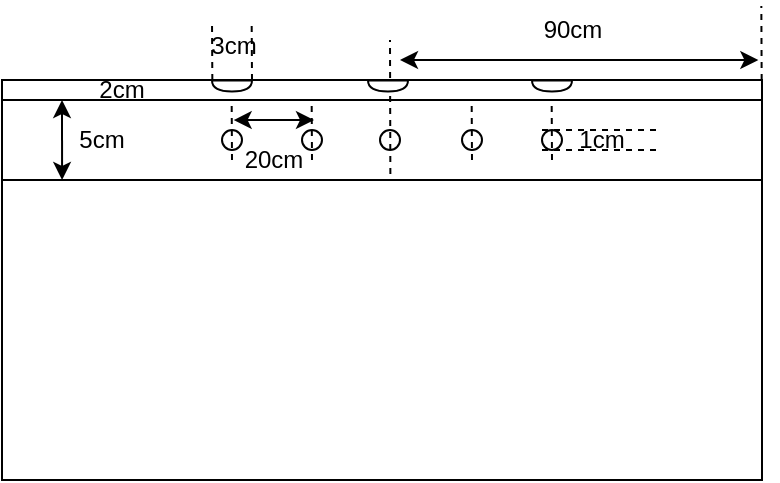 <mxfile version="24.7.12">
  <diagram name="第 1 页" id="TZFfbjAKG4-1BkYDQpBm">
    <mxGraphModel dx="395" dy="245" grid="1" gridSize="10" guides="1" tooltips="1" connect="1" arrows="1" fold="1" page="1" pageScale="1" pageWidth="827" pageHeight="1169" math="0" shadow="0">
      <root>
        <mxCell id="0" />
        <mxCell id="1" parent="0" />
        <mxCell id="57cuToI_xoXF8MMXr-vU-1" value="" style="rounded=0;whiteSpace=wrap;html=1;strokeWidth=1;" vertex="1" parent="1">
          <mxGeometry x="220" y="290" width="380" height="200" as="geometry" />
        </mxCell>
        <mxCell id="57cuToI_xoXF8MMXr-vU-6" value="" style="rounded=0;whiteSpace=wrap;html=1;" vertex="1" parent="1">
          <mxGeometry x="220" y="300" width="380" height="40" as="geometry" />
        </mxCell>
        <mxCell id="57cuToI_xoXF8MMXr-vU-7" value="" style="ellipse;whiteSpace=wrap;html=1;aspect=fixed;" vertex="1" parent="1">
          <mxGeometry x="370" y="315" width="10" height="10" as="geometry" />
        </mxCell>
        <mxCell id="57cuToI_xoXF8MMXr-vU-11" value="" style="ellipse;whiteSpace=wrap;html=1;aspect=fixed;" vertex="1" parent="1">
          <mxGeometry x="409" y="315" width="10" height="10" as="geometry" />
        </mxCell>
        <mxCell id="57cuToI_xoXF8MMXr-vU-12" value="" style="ellipse;whiteSpace=wrap;html=1;aspect=fixed;" vertex="1" parent="1">
          <mxGeometry x="450" y="315" width="10" height="10" as="geometry" />
        </mxCell>
        <mxCell id="57cuToI_xoXF8MMXr-vU-13" value="" style="ellipse;whiteSpace=wrap;html=1;aspect=fixed;" vertex="1" parent="1">
          <mxGeometry x="490" y="315" width="10" height="10" as="geometry" />
        </mxCell>
        <mxCell id="57cuToI_xoXF8MMXr-vU-14" value="" style="ellipse;whiteSpace=wrap;html=1;aspect=fixed;" vertex="1" parent="1">
          <mxGeometry x="330" y="315" width="10" height="10" as="geometry" />
        </mxCell>
        <mxCell id="57cuToI_xoXF8MMXr-vU-16" value="" style="endArrow=classic;startArrow=classic;html=1;rounded=0;exitX=0.289;exitY=0.469;exitDx=0;exitDy=0;exitPerimeter=0;" edge="1" parent="1">
          <mxGeometry width="50" height="50" relative="1" as="geometry">
            <mxPoint x="335.82" y="310.05" as="sourcePoint" />
            <mxPoint x="376" y="310" as="targetPoint" />
            <Array as="points">
              <mxPoint x="355.82" y="310" />
            </Array>
          </mxGeometry>
        </mxCell>
        <mxCell id="57cuToI_xoXF8MMXr-vU-20" value="" style="endArrow=none;dashed=1;html=1;rounded=0;" edge="1" parent="1">
          <mxGeometry width="50" height="50" relative="1" as="geometry">
            <mxPoint x="335" y="330" as="sourcePoint" />
            <mxPoint x="334.83" y="300" as="targetPoint" />
          </mxGeometry>
        </mxCell>
        <mxCell id="57cuToI_xoXF8MMXr-vU-22" value="" style="endArrow=none;dashed=1;html=1;rounded=0;" edge="1" parent="1">
          <mxGeometry width="50" height="50" relative="1" as="geometry">
            <mxPoint x="375" y="330" as="sourcePoint" />
            <mxPoint x="374.83" y="300" as="targetPoint" />
          </mxGeometry>
        </mxCell>
        <mxCell id="57cuToI_xoXF8MMXr-vU-23" value="" style="endArrow=none;dashed=1;html=1;rounded=0;exitX=0.511;exitY=0.925;exitDx=0;exitDy=0;exitPerimeter=0;" edge="1" parent="1" source="57cuToI_xoXF8MMXr-vU-6">
          <mxGeometry width="50" height="50" relative="1" as="geometry">
            <mxPoint x="414" y="330" as="sourcePoint" />
            <mxPoint x="414" y="270" as="targetPoint" />
          </mxGeometry>
        </mxCell>
        <mxCell id="57cuToI_xoXF8MMXr-vU-24" value="" style="endArrow=none;dashed=1;html=1;rounded=0;" edge="1" parent="1">
          <mxGeometry width="50" height="50" relative="1" as="geometry">
            <mxPoint x="455" y="330" as="sourcePoint" />
            <mxPoint x="454.83" y="300" as="targetPoint" />
          </mxGeometry>
        </mxCell>
        <mxCell id="57cuToI_xoXF8MMXr-vU-25" value="" style="endArrow=none;dashed=1;html=1;rounded=0;" edge="1" parent="1">
          <mxGeometry width="50" height="50" relative="1" as="geometry">
            <mxPoint x="495" y="330" as="sourcePoint" />
            <mxPoint x="494.83" y="300" as="targetPoint" />
          </mxGeometry>
        </mxCell>
        <mxCell id="57cuToI_xoXF8MMXr-vU-26" value="" style="endArrow=classic;startArrow=classic;html=1;rounded=0;" edge="1" parent="1">
          <mxGeometry width="50" height="50" relative="1" as="geometry">
            <mxPoint x="419" y="280" as="sourcePoint" />
            <mxPoint x="598.18" y="280" as="targetPoint" />
            <Array as="points">
              <mxPoint x="578" y="280" />
            </Array>
          </mxGeometry>
        </mxCell>
        <mxCell id="57cuToI_xoXF8MMXr-vU-27" value="" style="endArrow=none;dashed=1;html=1;rounded=0;exitX=0.511;exitY=0.925;exitDx=0;exitDy=0;exitPerimeter=0;" edge="1" parent="1">
          <mxGeometry width="50" height="50" relative="1" as="geometry">
            <mxPoint x="599.84" y="290" as="sourcePoint" />
            <mxPoint x="599.67" y="253" as="targetPoint" />
          </mxGeometry>
        </mxCell>
        <mxCell id="57cuToI_xoXF8MMXr-vU-28" value="90cm" style="text;html=1;align=center;verticalAlign=middle;resizable=0;points=[];autosize=1;strokeColor=none;fillColor=none;" vertex="1" parent="1">
          <mxGeometry x="480" y="250" width="50" height="30" as="geometry" />
        </mxCell>
        <mxCell id="57cuToI_xoXF8MMXr-vU-29" value="2cm" style="text;html=1;align=center;verticalAlign=middle;whiteSpace=wrap;rounded=0;" vertex="1" parent="1">
          <mxGeometry x="250" y="280" width="60" height="30" as="geometry" />
        </mxCell>
        <mxCell id="57cuToI_xoXF8MMXr-vU-30" value="" style="endArrow=classic;startArrow=classic;html=1;rounded=0;entryX=0.158;entryY=0.55;entryDx=0;entryDy=0;entryPerimeter=0;" edge="1" parent="1">
          <mxGeometry width="50" height="50" relative="1" as="geometry">
            <mxPoint x="250.0" y="300" as="sourcePoint" />
            <mxPoint x="250.04" y="340" as="targetPoint" />
          </mxGeometry>
        </mxCell>
        <mxCell id="57cuToI_xoXF8MMXr-vU-31" value="5cm" style="text;html=1;align=center;verticalAlign=middle;whiteSpace=wrap;rounded=0;" vertex="1" parent="1">
          <mxGeometry x="240" y="305" width="60" height="30" as="geometry" />
        </mxCell>
        <mxCell id="57cuToI_xoXF8MMXr-vU-32" value="" style="endArrow=none;dashed=1;html=1;rounded=0;exitX=0.5;exitY=0.3;exitDx=0;exitDy=0;exitPerimeter=0;" edge="1" parent="1">
          <mxGeometry width="50" height="50" relative="1" as="geometry">
            <mxPoint x="490" y="315" as="sourcePoint" />
            <mxPoint x="549" y="315" as="targetPoint" />
          </mxGeometry>
        </mxCell>
        <mxCell id="57cuToI_xoXF8MMXr-vU-33" value="" style="endArrow=none;dashed=1;html=1;rounded=0;exitX=0.5;exitY=0.3;exitDx=0;exitDy=0;exitPerimeter=0;" edge="1" parent="1">
          <mxGeometry width="50" height="50" relative="1" as="geometry">
            <mxPoint x="490" y="325" as="sourcePoint" />
            <mxPoint x="549" y="325" as="targetPoint" />
          </mxGeometry>
        </mxCell>
        <mxCell id="57cuToI_xoXF8MMXr-vU-34" value="1cm" style="text;html=1;align=center;verticalAlign=middle;whiteSpace=wrap;rounded=0;" vertex="1" parent="1">
          <mxGeometry x="490" y="305" width="60" height="30" as="geometry" />
        </mxCell>
        <mxCell id="57cuToI_xoXF8MMXr-vU-35" value="20cm" style="text;html=1;align=center;verticalAlign=middle;whiteSpace=wrap;rounded=0;" vertex="1" parent="1">
          <mxGeometry x="326" y="315" width="60" height="30" as="geometry" />
        </mxCell>
        <mxCell id="57cuToI_xoXF8MMXr-vU-39" value="" style="shape=or;whiteSpace=wrap;html=1;rotation=90;" vertex="1" parent="1">
          <mxGeometry x="410.25" y="283" width="5.5" height="20" as="geometry" />
        </mxCell>
        <mxCell id="57cuToI_xoXF8MMXr-vU-45" value="" style="shape=or;whiteSpace=wrap;html=1;rotation=90;" vertex="1" parent="1">
          <mxGeometry x="492.25" y="283" width="5.5" height="20" as="geometry" />
        </mxCell>
        <mxCell id="57cuToI_xoXF8MMXr-vU-46" value="" style="shape=or;whiteSpace=wrap;html=1;rotation=90;" vertex="1" parent="1">
          <mxGeometry x="332.25" y="283" width="5.5" height="20" as="geometry" />
        </mxCell>
        <mxCell id="57cuToI_xoXF8MMXr-vU-49" value="" style="endArrow=none;dashed=1;html=1;rounded=0;" edge="1" parent="1">
          <mxGeometry width="50" height="50" relative="1" as="geometry">
            <mxPoint x="345" y="290" as="sourcePoint" />
            <mxPoint x="344.83" y="260" as="targetPoint" />
          </mxGeometry>
        </mxCell>
        <mxCell id="57cuToI_xoXF8MMXr-vU-50" value="" style="endArrow=none;dashed=1;html=1;rounded=0;" edge="1" parent="1">
          <mxGeometry width="50" height="50" relative="1" as="geometry">
            <mxPoint x="325.17" y="290" as="sourcePoint" />
            <mxPoint x="325" y="260" as="targetPoint" />
          </mxGeometry>
        </mxCell>
        <mxCell id="57cuToI_xoXF8MMXr-vU-52" value="3cm" style="text;html=1;align=center;verticalAlign=middle;whiteSpace=wrap;rounded=0;" vertex="1" parent="1">
          <mxGeometry x="326" y="263" width="20" height="20" as="geometry" />
        </mxCell>
      </root>
    </mxGraphModel>
  </diagram>
</mxfile>
